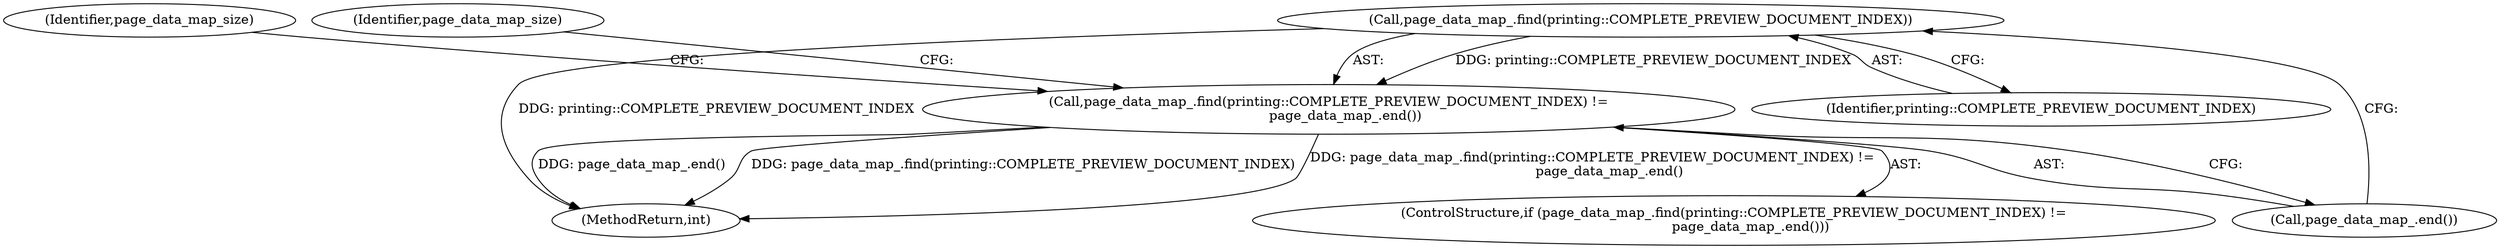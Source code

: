 digraph "1_Chrome_116d0963cadfbf55ef2ec3d13781987c4d80517a@del" {
"1000108" [label="(Call,page_data_map_.find(printing::COMPLETE_PREVIEW_DOCUMENT_INDEX))"];
"1000107" [label="(Call,page_data_map_.find(printing::COMPLETE_PREVIEW_DOCUMENT_INDEX) !=\n        page_data_map_.end())"];
"1000116" [label="(MethodReturn,int)"];
"1000110" [label="(Call,page_data_map_.end())"];
"1000106" [label="(ControlStructure,if (page_data_map_.find(printing::COMPLETE_PREVIEW_DOCUMENT_INDEX) !=\n        page_data_map_.end()))"];
"1000109" [label="(Identifier,printing::COMPLETE_PREVIEW_DOCUMENT_INDEX)"];
"1000113" [label="(Identifier,page_data_map_size)"];
"1000107" [label="(Call,page_data_map_.find(printing::COMPLETE_PREVIEW_DOCUMENT_INDEX) !=\n        page_data_map_.end())"];
"1000108" [label="(Call,page_data_map_.find(printing::COMPLETE_PREVIEW_DOCUMENT_INDEX))"];
"1000115" [label="(Identifier,page_data_map_size)"];
"1000108" -> "1000107"  [label="AST: "];
"1000108" -> "1000109"  [label="CFG: "];
"1000109" -> "1000108"  [label="AST: "];
"1000110" -> "1000108"  [label="CFG: "];
"1000108" -> "1000116"  [label="DDG: printing::COMPLETE_PREVIEW_DOCUMENT_INDEX"];
"1000108" -> "1000107"  [label="DDG: printing::COMPLETE_PREVIEW_DOCUMENT_INDEX"];
"1000107" -> "1000106"  [label="AST: "];
"1000107" -> "1000110"  [label="CFG: "];
"1000110" -> "1000107"  [label="AST: "];
"1000113" -> "1000107"  [label="CFG: "];
"1000115" -> "1000107"  [label="CFG: "];
"1000107" -> "1000116"  [label="DDG: page_data_map_.find(printing::COMPLETE_PREVIEW_DOCUMENT_INDEX)"];
"1000107" -> "1000116"  [label="DDG: page_data_map_.find(printing::COMPLETE_PREVIEW_DOCUMENT_INDEX) !=\n        page_data_map_.end()"];
"1000107" -> "1000116"  [label="DDG: page_data_map_.end()"];
}
